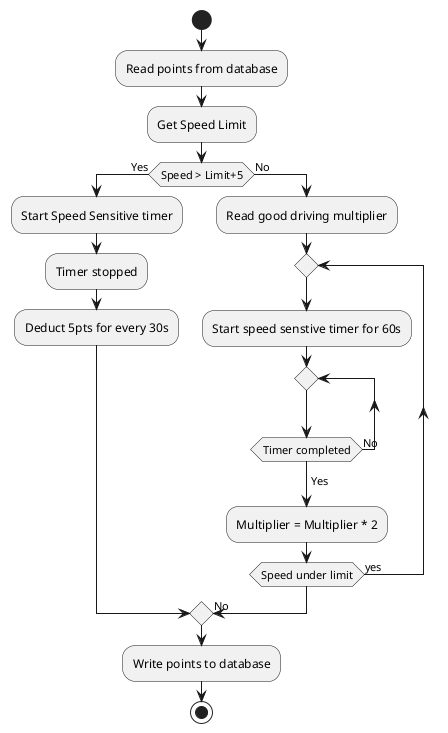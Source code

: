 @startuml

start
:Read points from database;
:Get Speed Limit;

if (Speed > Limit+5) then (Yes)
:Start Speed Sensitive timer;
:Timer stopped;
:Deduct 5pts for every 30s;

else (No)
:Read good driving multiplier;
repeat
  :Start speed senstive timer for 60s;
  repeat
  repeat while (Timer completed) is (No)
  ->Yes;
  :Multiplier = Multiplier * 2;
repeat while (Speed under limit) is (yes)
->No;
endif
:Write points to database;
stop

@enduml
